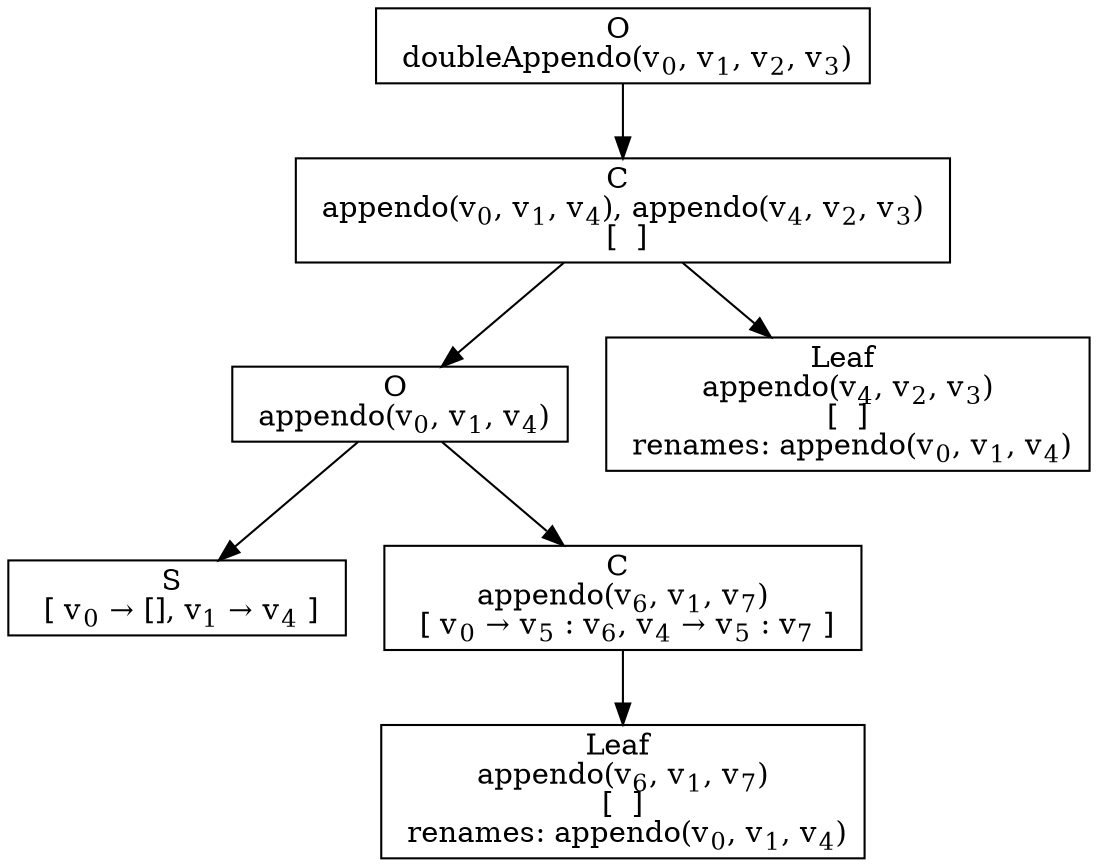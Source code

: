 digraph {
    graph [rankdir=TB
          ,bgcolor=transparent];
    node [shape=box
         ,fillcolor=white
         ,style=filled];
    0 [label=<O <BR/> doubleAppendo(v<SUB>0</SUB>, v<SUB>1</SUB>, v<SUB>2</SUB>, v<SUB>3</SUB>)>];
    1 [label=<C <BR/> appendo(v<SUB>0</SUB>, v<SUB>1</SUB>, v<SUB>4</SUB>), appendo(v<SUB>4</SUB>, v<SUB>2</SUB>, v<SUB>3</SUB>) <BR/>  [  ] >];
    2 [label=<O <BR/> appendo(v<SUB>0</SUB>, v<SUB>1</SUB>, v<SUB>4</SUB>)>];
    3 [label=<Leaf <BR/> appendo(v<SUB>4</SUB>, v<SUB>2</SUB>, v<SUB>3</SUB>) <BR/>  [  ]  <BR/> renames: appendo(v<SUB>0</SUB>, v<SUB>1</SUB>, v<SUB>4</SUB>)>];
    4 [label=<S <BR/>  [ v<SUB>0</SUB> &rarr; [], v<SUB>1</SUB> &rarr; v<SUB>4</SUB> ] >];
    5 [label=<C <BR/> appendo(v<SUB>6</SUB>, v<SUB>1</SUB>, v<SUB>7</SUB>) <BR/>  [ v<SUB>0</SUB> &rarr; v<SUB>5</SUB> : v<SUB>6</SUB>, v<SUB>4</SUB> &rarr; v<SUB>5</SUB> : v<SUB>7</SUB> ] >];
    6 [label=<Leaf <BR/> appendo(v<SUB>6</SUB>, v<SUB>1</SUB>, v<SUB>7</SUB>) <BR/>  [  ]  <BR/> renames: appendo(v<SUB>0</SUB>, v<SUB>1</SUB>, v<SUB>4</SUB>)>];
    0 -> 1 [label=""];
    1 -> 2 [label=""];
    1 -> 3 [label=""];
    2 -> 4 [label=""];
    2 -> 5 [label=""];
    5 -> 6 [label=""];
}